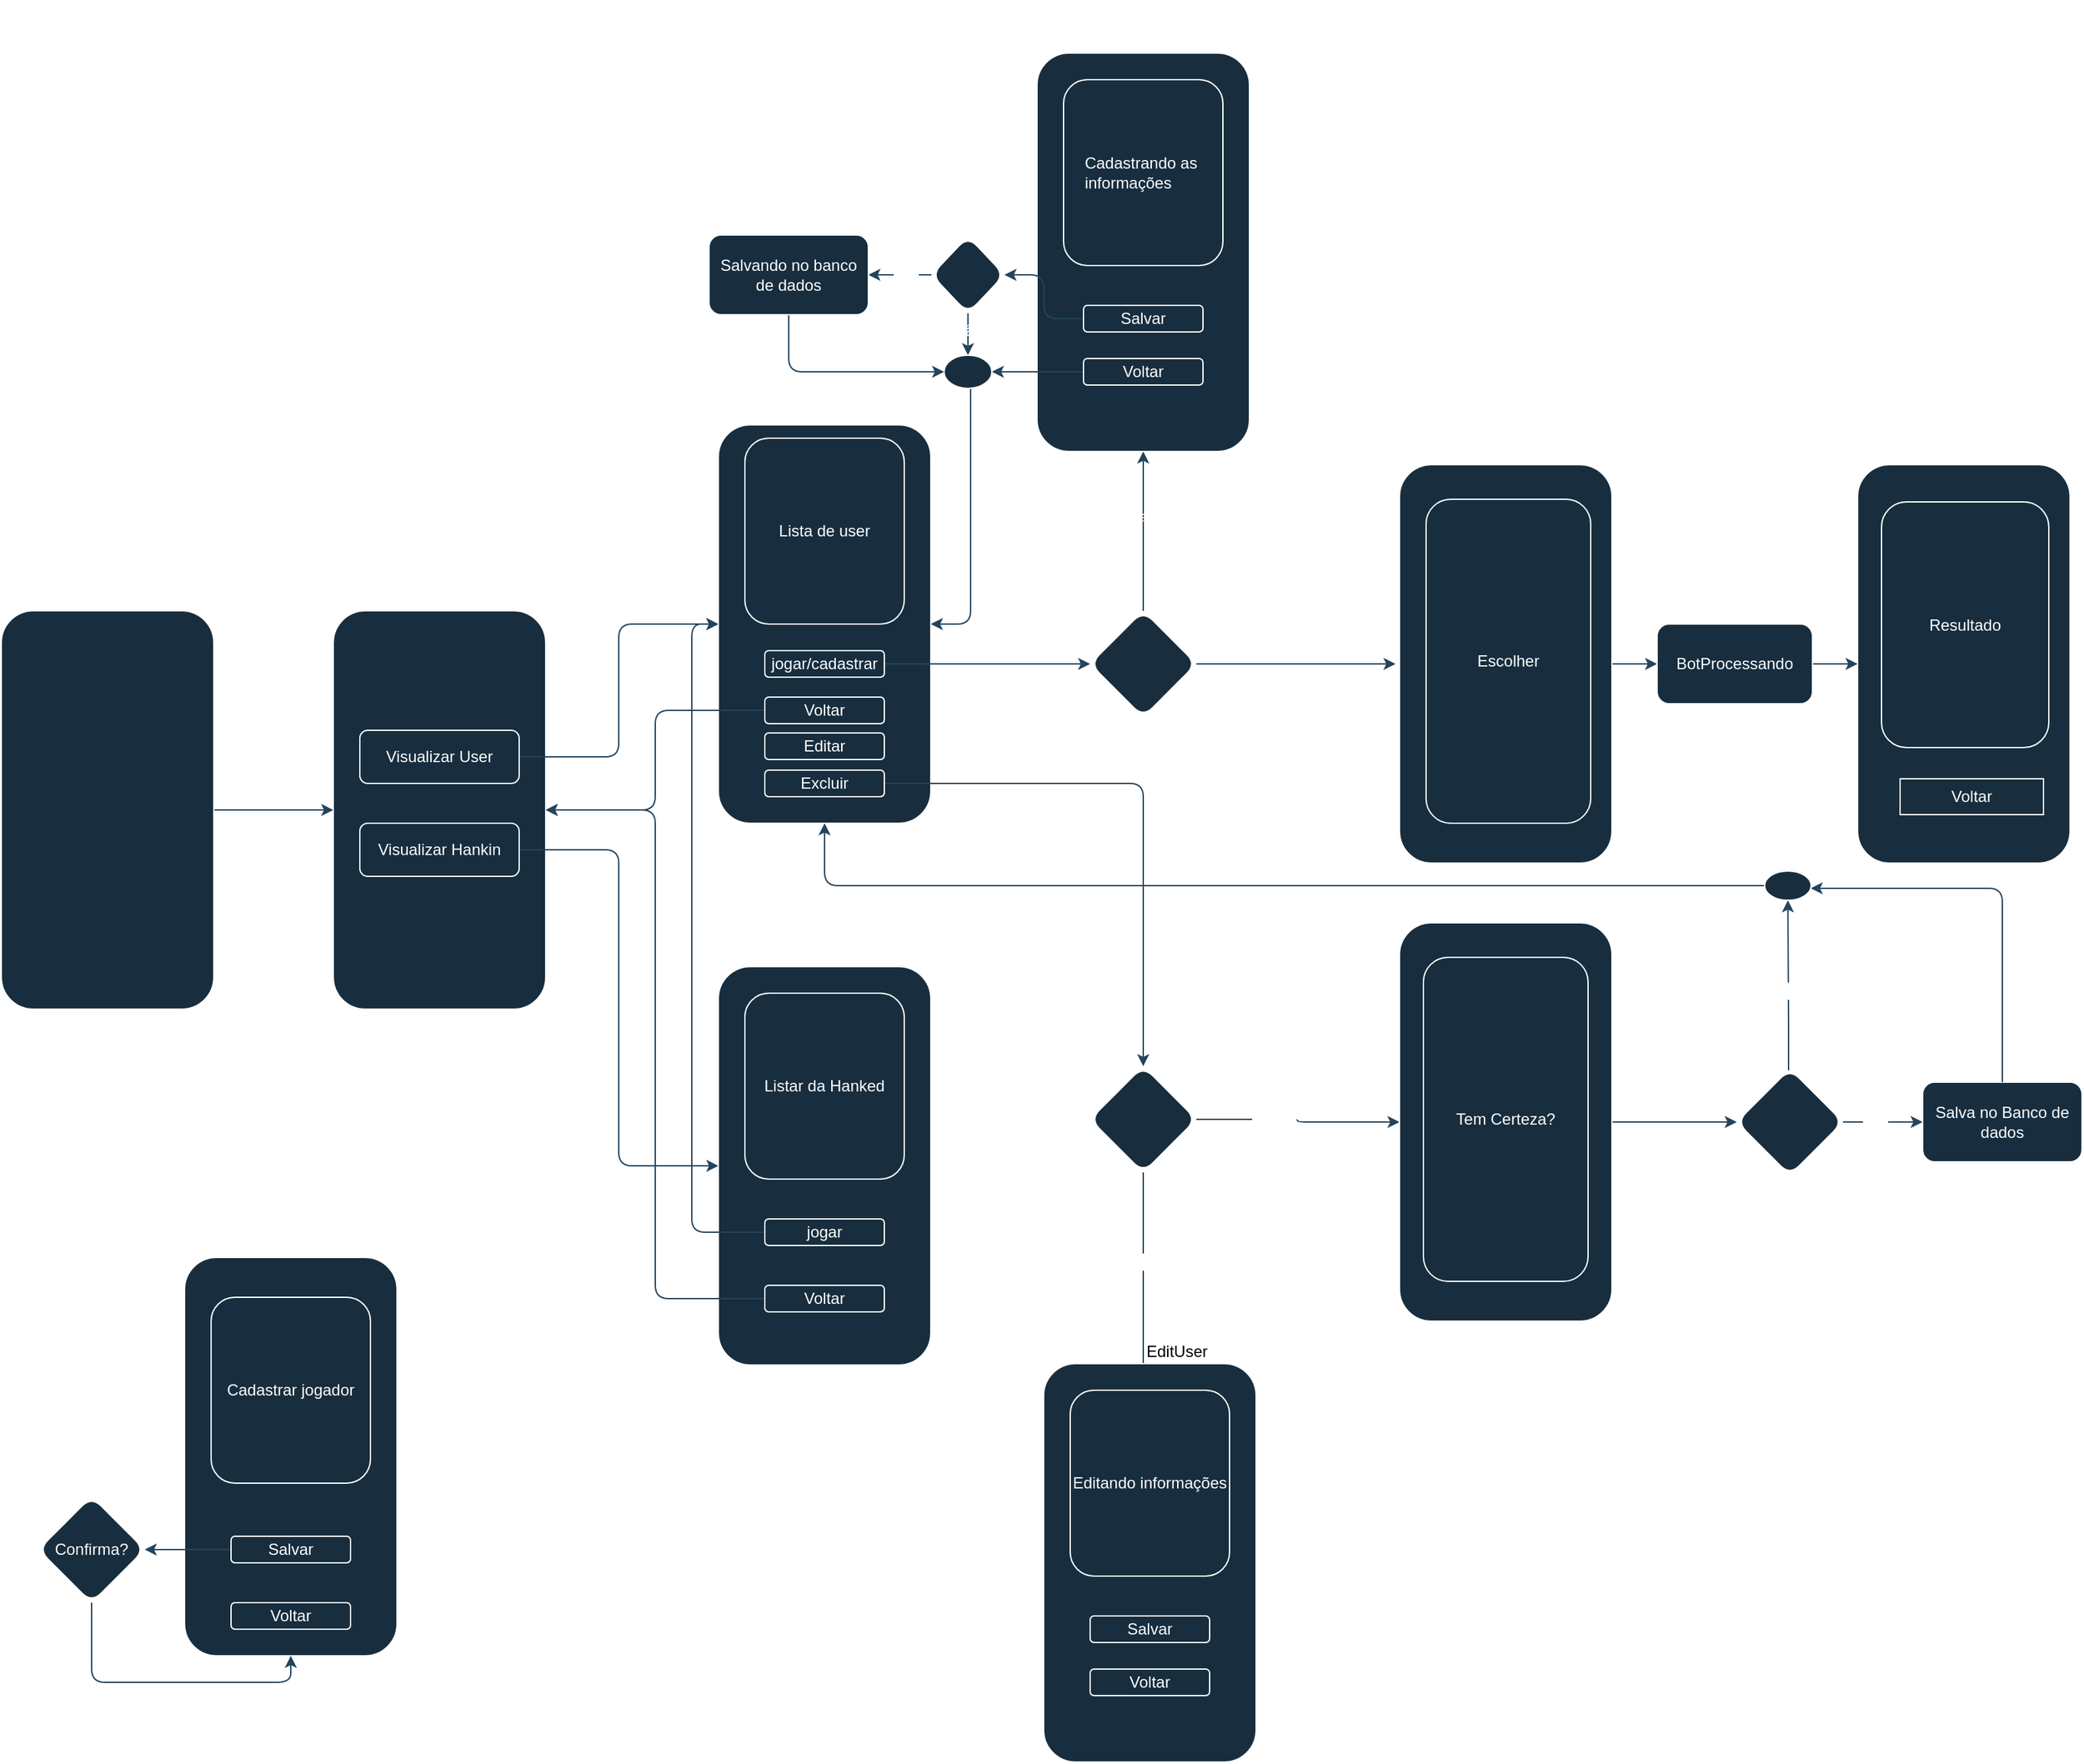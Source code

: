 <mxfile version="22.0.2" type="device">
  <diagram name="Página-1" id="pE-gsA-XEXbHHVguo__m">
    <mxGraphModel dx="1290" dy="1038" grid="0" gridSize="10" guides="1" tooltips="1" connect="1" arrows="1" fold="1" page="0" pageScale="1" pageWidth="827" pageHeight="1169" background="none" math="0" shadow="0">
      <root>
        <mxCell id="0" />
        <mxCell id="1" parent="0" />
        <mxCell id="Y36DnIDOWB6VRvX6I0Yk-6" style="edgeStyle=orthogonalEdgeStyle;rounded=1;orthogonalLoop=1;jettySize=auto;html=1;entryX=0.5;entryY=1;entryDx=0;entryDy=0;labelBackgroundColor=none;strokeColor=#23445D;fontColor=default;" parent="1" source="Y36DnIDOWB6VRvX6I0Yk-1" target="Y36DnIDOWB6VRvX6I0Yk-5" edge="1">
          <mxGeometry relative="1" as="geometry" />
        </mxCell>
        <mxCell id="Y36DnIDOWB6VRvX6I0Yk-1" value="" style="rounded=1;whiteSpace=wrap;html=1;rotation=90;labelBackgroundColor=none;fillColor=#182E3E;strokeColor=#FFFFFF;fontColor=#FFFFFF;" parent="1" vertex="1">
          <mxGeometry x="-20" y="360" width="300" height="160" as="geometry" />
        </mxCell>
        <mxCell id="Y36DnIDOWB6VRvX6I0Yk-4" value="Tela splash" style="text;html=1;strokeColor=none;fillColor=none;align=center;verticalAlign=middle;whiteSpace=wrap;rounded=1;labelBackgroundColor=none;fontColor=#FFFFFF;" parent="1" vertex="1">
          <mxGeometry x="100" y="250" width="60" height="30" as="geometry" />
        </mxCell>
        <mxCell id="Y36DnIDOWB6VRvX6I0Yk-5" value="" style="rounded=1;whiteSpace=wrap;html=1;rotation=90;labelBackgroundColor=none;fillColor=#182E3E;strokeColor=#FFFFFF;fontColor=#FFFFFF;" parent="1" vertex="1">
          <mxGeometry x="230" y="360" width="300" height="160" as="geometry" />
        </mxCell>
        <mxCell id="Y36DnIDOWB6VRvX6I0Yk-10" style="edgeStyle=orthogonalEdgeStyle;rounded=1;orthogonalLoop=1;jettySize=auto;html=1;entryX=0.5;entryY=1;entryDx=0;entryDy=0;labelBackgroundColor=none;strokeColor=#23445D;fontColor=default;" parent="1" source="Y36DnIDOWB6VRvX6I0Yk-7" target="Y36DnIDOWB6VRvX6I0Yk-9" edge="1">
          <mxGeometry relative="1" as="geometry" />
        </mxCell>
        <mxCell id="Y36DnIDOWB6VRvX6I0Yk-7" value="&lt;div style=&quot;text-align: justify;&quot;&gt;&lt;span style=&quot;background-color: initial;&quot;&gt;Visualizar User&lt;/span&gt;&lt;/div&gt;" style="rounded=1;whiteSpace=wrap;html=1;labelBackgroundColor=none;fillColor=#182E3E;strokeColor=#FFFFFF;fontColor=#FFFFFF;" parent="1" vertex="1">
          <mxGeometry x="320" y="380" width="120" height="40" as="geometry" />
        </mxCell>
        <mxCell id="Y36DnIDOWB6VRvX6I0Yk-17" style="edgeStyle=orthogonalEdgeStyle;rounded=1;orthogonalLoop=1;jettySize=auto;html=1;entryX=0.5;entryY=1;entryDx=0;entryDy=0;labelBackgroundColor=none;strokeColor=#23445D;fontColor=default;" parent="1" source="Y36DnIDOWB6VRvX6I0Yk-8" target="Y36DnIDOWB6VRvX6I0Yk-16" edge="1">
          <mxGeometry relative="1" as="geometry" />
        </mxCell>
        <mxCell id="Y36DnIDOWB6VRvX6I0Yk-8" value="Visualizar Hankin" style="rounded=1;whiteSpace=wrap;html=1;labelBackgroundColor=none;fillColor=#182E3E;strokeColor=#FFFFFF;fontColor=#FFFFFF;" parent="1" vertex="1">
          <mxGeometry x="320" y="450" width="120" height="40" as="geometry" />
        </mxCell>
        <mxCell id="Y36DnIDOWB6VRvX6I0Yk-9" value="" style="rounded=1;whiteSpace=wrap;html=1;rotation=90;labelBackgroundColor=none;fillColor=#182E3E;strokeColor=#FFFFFF;fontColor=#FFFFFF;" parent="1" vertex="1">
          <mxGeometry x="520" y="220" width="300" height="160" as="geometry" />
        </mxCell>
        <mxCell id="Y36DnIDOWB6VRvX6I0Yk-11" value="&lt;div style=&quot;text-align: justify;&quot;&gt;Lista de user&lt;/div&gt;" style="rounded=1;whiteSpace=wrap;html=1;labelBackgroundColor=none;fillColor=#182E3E;strokeColor=#FFFFFF;fontColor=#FFFFFF;" parent="1" vertex="1">
          <mxGeometry x="610" y="160" width="120" height="140" as="geometry" />
        </mxCell>
        <mxCell id="Y36DnIDOWB6VRvX6I0Yk-69" style="edgeStyle=orthogonalEdgeStyle;rounded=1;orthogonalLoop=1;jettySize=auto;html=1;labelBackgroundColor=none;strokeColor=#23445D;fontColor=default;" parent="1" source="Y36DnIDOWB6VRvX6I0Yk-12" edge="1">
          <mxGeometry relative="1" as="geometry">
            <mxPoint x="870" y="330" as="targetPoint" />
          </mxGeometry>
        </mxCell>
        <mxCell id="Y36DnIDOWB6VRvX6I0Yk-12" value="jogar/cadastrar" style="rounded=1;whiteSpace=wrap;html=1;labelBackgroundColor=none;fillColor=#182E3E;strokeColor=#FFFFFF;fontColor=#FFFFFF;" parent="1" vertex="1">
          <mxGeometry x="625" y="320" width="90" height="20" as="geometry" />
        </mxCell>
        <mxCell id="Y36DnIDOWB6VRvX6I0Yk-21" style="edgeStyle=orthogonalEdgeStyle;rounded=1;orthogonalLoop=1;jettySize=auto;html=1;entryX=0.5;entryY=0;entryDx=0;entryDy=0;labelBackgroundColor=none;strokeColor=#23445D;fontColor=default;" parent="1" source="Y36DnIDOWB6VRvX6I0Yk-13" target="Y36DnIDOWB6VRvX6I0Yk-5" edge="1">
          <mxGeometry relative="1" as="geometry" />
        </mxCell>
        <mxCell id="Y36DnIDOWB6VRvX6I0Yk-13" value="Voltar" style="rounded=1;whiteSpace=wrap;html=1;labelBackgroundColor=none;fillColor=#182E3E;strokeColor=#FFFFFF;fontColor=#FFFFFF;" parent="1" vertex="1">
          <mxGeometry x="625" y="355" width="90" height="20" as="geometry" />
        </mxCell>
        <mxCell id="Y36DnIDOWB6VRvX6I0Yk-14" style="edgeStyle=orthogonalEdgeStyle;rounded=1;orthogonalLoop=1;jettySize=auto;html=1;exitX=0.5;exitY=1;exitDx=0;exitDy=0;labelBackgroundColor=none;strokeColor=#23445D;fontColor=default;" parent="1" source="Y36DnIDOWB6VRvX6I0Yk-13" target="Y36DnIDOWB6VRvX6I0Yk-13" edge="1">
          <mxGeometry relative="1" as="geometry" />
        </mxCell>
        <mxCell id="Y36DnIDOWB6VRvX6I0Yk-84" style="edgeStyle=orthogonalEdgeStyle;rounded=1;orthogonalLoop=1;jettySize=auto;html=1;entryX=0.5;entryY=0;entryDx=0;entryDy=0;strokeColor=#23445D;" parent="1" source="Y36DnIDOWB6VRvX6I0Yk-15" target="Y36DnIDOWB6VRvX6I0Yk-83" edge="1">
          <mxGeometry relative="1" as="geometry" />
        </mxCell>
        <mxCell id="Y36DnIDOWB6VRvX6I0Yk-15" value="Excluir" style="rounded=1;whiteSpace=wrap;html=1;labelBackgroundColor=none;fillColor=#182E3E;strokeColor=#FFFFFF;fontColor=#FFFFFF;" parent="1" vertex="1">
          <mxGeometry x="625" y="410" width="90" height="20" as="geometry" />
        </mxCell>
        <mxCell id="Y36DnIDOWB6VRvX6I0Yk-16" value="" style="rounded=1;whiteSpace=wrap;html=1;rotation=90;labelBackgroundColor=none;fillColor=#182E3E;strokeColor=#FFFFFF;fontColor=#FFFFFF;" parent="1" vertex="1">
          <mxGeometry x="520" y="628" width="300" height="160" as="geometry" />
        </mxCell>
        <mxCell id="Y36DnIDOWB6VRvX6I0Yk-18" value="&lt;div style=&quot;text-align: justify;&quot;&gt;Listar da Hanked&lt;/div&gt;" style="rounded=1;whiteSpace=wrap;html=1;labelBackgroundColor=none;fillColor=#182E3E;strokeColor=#FFFFFF;fontColor=#FFFFFF;" parent="1" vertex="1">
          <mxGeometry x="610" y="578" width="120" height="140" as="geometry" />
        </mxCell>
        <mxCell id="Y36DnIDOWB6VRvX6I0Yk-25" style="edgeStyle=orthogonalEdgeStyle;rounded=1;orthogonalLoop=1;jettySize=auto;html=1;entryX=0.5;entryY=1;entryDx=0;entryDy=0;labelBackgroundColor=none;strokeColor=#23445D;fontColor=default;" parent="1" source="Y36DnIDOWB6VRvX6I0Yk-19" target="Y36DnIDOWB6VRvX6I0Yk-9" edge="1">
          <mxGeometry relative="1" as="geometry">
            <Array as="points">
              <mxPoint x="570" y="758" />
              <mxPoint x="570" y="300" />
            </Array>
          </mxGeometry>
        </mxCell>
        <mxCell id="Y36DnIDOWB6VRvX6I0Yk-19" value="jogar" style="rounded=1;whiteSpace=wrap;html=1;labelBackgroundColor=none;fillColor=#182E3E;strokeColor=#FFFFFF;fontColor=#FFFFFF;" parent="1" vertex="1">
          <mxGeometry x="625" y="748" width="90" height="20" as="geometry" />
        </mxCell>
        <mxCell id="Y36DnIDOWB6VRvX6I0Yk-22" style="edgeStyle=orthogonalEdgeStyle;rounded=1;orthogonalLoop=1;jettySize=auto;html=1;entryX=0.5;entryY=0;entryDx=0;entryDy=0;labelBackgroundColor=none;strokeColor=#23445D;fontColor=default;" parent="1" source="Y36DnIDOWB6VRvX6I0Yk-20" target="Y36DnIDOWB6VRvX6I0Yk-5" edge="1">
          <mxGeometry relative="1" as="geometry" />
        </mxCell>
        <mxCell id="Y36DnIDOWB6VRvX6I0Yk-20" value="Voltar" style="rounded=1;whiteSpace=wrap;html=1;labelBackgroundColor=none;fillColor=#182E3E;strokeColor=#FFFFFF;fontColor=#FFFFFF;" parent="1" vertex="1">
          <mxGeometry x="625" y="798" width="90" height="20" as="geometry" />
        </mxCell>
        <mxCell id="Y36DnIDOWB6VRvX6I0Yk-24" value="" style="rounded=1;whiteSpace=wrap;html=1;rotation=90;labelBackgroundColor=none;fillColor=#182E3E;strokeColor=#FFFFFF;fontColor=#FFFFFF;" parent="1" vertex="1">
          <mxGeometry x="760" y="-60" width="300" height="160" as="geometry" />
        </mxCell>
        <mxCell id="Y36DnIDOWB6VRvX6I0Yk-27" value="&lt;div style=&quot;text-align: justify;&quot;&gt;Cadastrando as&amp;nbsp;&lt;/div&gt;&lt;div style=&quot;text-align: justify;&quot;&gt;informações&lt;/div&gt;" style="rounded=1;whiteSpace=wrap;html=1;labelBackgroundColor=none;fillColor=#182E3E;strokeColor=#FFFFFF;fontColor=#FFFFFF;" parent="1" vertex="1">
          <mxGeometry x="850" y="-110" width="120" height="140" as="geometry" />
        </mxCell>
        <mxCell id="Y36DnIDOWB6VRvX6I0Yk-111" style="edgeStyle=orthogonalEdgeStyle;rounded=1;orthogonalLoop=1;jettySize=auto;html=1;entryX=1;entryY=0.5;entryDx=0;entryDy=0;strokeColor=#23445D;" parent="1" source="Y36DnIDOWB6VRvX6I0Yk-28" target="Y36DnIDOWB6VRvX6I0Yk-110" edge="1">
          <mxGeometry relative="1" as="geometry" />
        </mxCell>
        <mxCell id="Y36DnIDOWB6VRvX6I0Yk-28" value="Voltar" style="rounded=1;whiteSpace=wrap;html=1;labelBackgroundColor=none;fillColor=#182E3E;strokeColor=#FFFFFF;fontColor=#FFFFFF;" parent="1" vertex="1">
          <mxGeometry x="865" y="100" width="90" height="20" as="geometry" />
        </mxCell>
        <mxCell id="Y36DnIDOWB6VRvX6I0Yk-113" style="edgeStyle=orthogonalEdgeStyle;rounded=1;orthogonalLoop=1;jettySize=auto;html=1;entryX=1;entryY=0.5;entryDx=0;entryDy=0;strokeColor=#23445D;" parent="1" source="Y36DnIDOWB6VRvX6I0Yk-29" target="Y36DnIDOWB6VRvX6I0Yk-109" edge="1">
          <mxGeometry relative="1" as="geometry" />
        </mxCell>
        <mxCell id="Y36DnIDOWB6VRvX6I0Yk-29" value="Salvar" style="rounded=1;whiteSpace=wrap;html=1;labelBackgroundColor=none;fillColor=#182E3E;strokeColor=#FFFFFF;fontColor=#FFFFFF;" parent="1" vertex="1">
          <mxGeometry x="865" y="60" width="90" height="20" as="geometry" />
        </mxCell>
        <mxCell id="Y36DnIDOWB6VRvX6I0Yk-40" value="" style="rounded=1;whiteSpace=wrap;html=1;rotation=90;labelBackgroundColor=none;fillColor=#182E3E;strokeColor=#FFFFFF;fontColor=#FFFFFF;" parent="1" vertex="1">
          <mxGeometry x="118" y="847" width="300" height="160" as="geometry" />
        </mxCell>
        <mxCell id="Y36DnIDOWB6VRvX6I0Yk-42" value="&lt;div style=&quot;text-align: justify;&quot;&gt;Cadastrar jogador&lt;/div&gt;" style="rounded=1;whiteSpace=wrap;html=1;labelBackgroundColor=none;fillColor=#182E3E;strokeColor=#FFFFFF;fontColor=#FFFFFF;" parent="1" vertex="1">
          <mxGeometry x="208" y="807" width="120" height="140" as="geometry" />
        </mxCell>
        <mxCell id="Y36DnIDOWB6VRvX6I0Yk-51" style="edgeStyle=orthogonalEdgeStyle;rounded=1;orthogonalLoop=1;jettySize=auto;html=1;entryX=1;entryY=0.5;entryDx=0;entryDy=0;labelBackgroundColor=none;strokeColor=#23445D;fontColor=default;" parent="1" source="Y36DnIDOWB6VRvX6I0Yk-43" target="Y36DnIDOWB6VRvX6I0Yk-49" edge="1">
          <mxGeometry relative="1" as="geometry" />
        </mxCell>
        <mxCell id="Y36DnIDOWB6VRvX6I0Yk-43" value="Salvar" style="rounded=1;whiteSpace=wrap;html=1;labelBackgroundColor=none;fillColor=#182E3E;strokeColor=#FFFFFF;fontColor=#FFFFFF;" parent="1" vertex="1">
          <mxGeometry x="223" y="987" width="90" height="20" as="geometry" />
        </mxCell>
        <mxCell id="Y36DnIDOWB6VRvX6I0Yk-44" value="Voltar" style="rounded=1;whiteSpace=wrap;html=1;labelBackgroundColor=none;fillColor=#182E3E;strokeColor=#FFFFFF;fontColor=#FFFFFF;" parent="1" vertex="1">
          <mxGeometry x="223" y="1037" width="90" height="20" as="geometry" />
        </mxCell>
        <mxCell id="Y36DnIDOWB6VRvX6I0Yk-54" style="edgeStyle=orthogonalEdgeStyle;rounded=1;orthogonalLoop=1;jettySize=auto;html=1;entryX=1;entryY=0.5;entryDx=0;entryDy=0;labelBackgroundColor=none;strokeColor=#23445D;fontColor=default;" parent="1" source="Y36DnIDOWB6VRvX6I0Yk-49" target="Y36DnIDOWB6VRvX6I0Yk-40" edge="1">
          <mxGeometry relative="1" as="geometry">
            <Array as="points">
              <mxPoint x="118" y="1097" />
              <mxPoint x="268" y="1097" />
            </Array>
          </mxGeometry>
        </mxCell>
        <mxCell id="Y36DnIDOWB6VRvX6I0Yk-49" value="Confirma?" style="rhombus;whiteSpace=wrap;html=1;labelBackgroundColor=none;fillColor=#182E3E;strokeColor=#FFFFFF;fontColor=#FFFFFF;rounded=1;" parent="1" vertex="1">
          <mxGeometry x="78" y="957" width="80" height="80" as="geometry" />
        </mxCell>
        <mxCell id="Y36DnIDOWB6VRvX6I0Yk-63" value="MenuOne" style="text;html=1;strokeColor=none;fillColor=none;align=center;verticalAlign=middle;whiteSpace=wrap;rounded=1;labelBackgroundColor=none;fontColor=#FFFFFF;" parent="1" vertex="1">
          <mxGeometry x="354" y="250" width="60" height="30" as="geometry" />
        </mxCell>
        <mxCell id="Y36DnIDOWB6VRvX6I0Yk-64" value="ListUserAltDel" style="text;html=1;strokeColor=none;fillColor=none;align=center;verticalAlign=middle;whiteSpace=wrap;rounded=1;labelBackgroundColor=none;fontColor=#FFFFFF;" parent="1" vertex="1">
          <mxGeometry x="646" y="120" width="60" height="30" as="geometry" />
        </mxCell>
        <mxCell id="Y36DnIDOWB6VRvX6I0Yk-65" value="ListHank" style="text;html=1;strokeColor=none;fillColor=none;align=center;verticalAlign=middle;whiteSpace=wrap;rounded=1;labelBackgroundColor=none;fontColor=#FFFFFF;" parent="1" vertex="1">
          <mxGeometry x="646" y="524" width="60" height="30" as="geometry" />
        </mxCell>
        <mxCell id="Y36DnIDOWB6VRvX6I0Yk-67" value="CadastrarUser" style="text;html=1;strokeColor=none;fillColor=none;align=center;verticalAlign=middle;whiteSpace=wrap;rounded=1;labelBackgroundColor=none;fontColor=#FFFFFF;" parent="1" vertex="1">
          <mxGeometry x="248" y="1107" width="60" height="30" as="geometry" />
        </mxCell>
        <mxCell id="Y36DnIDOWB6VRvX6I0Yk-68" value="Editaruser" style="text;html=1;strokeColor=none;fillColor=none;align=center;verticalAlign=middle;whiteSpace=wrap;rounded=1;labelBackgroundColor=none;fontColor=#FFFFFF;" parent="1" vertex="1">
          <mxGeometry x="880" y="-170" width="60" height="30" as="geometry" />
        </mxCell>
        <mxCell id="Y36DnIDOWB6VRvX6I0Yk-71" style="edgeStyle=orthogonalEdgeStyle;rounded=1;orthogonalLoop=1;jettySize=auto;html=1;labelBackgroundColor=none;strokeColor=#23445D;fontColor=default;" parent="1" source="Y36DnIDOWB6VRvX6I0Yk-70" edge="1">
          <mxGeometry relative="1" as="geometry">
            <mxPoint x="910" y="170" as="targetPoint" />
          </mxGeometry>
        </mxCell>
        <mxCell id="Y36DnIDOWB6VRvX6I0Yk-74" value="Cadastrar&lt;br&gt;" style="edgeLabel;html=1;align=center;verticalAlign=middle;resizable=0;points=[];labelBackgroundColor=none;fontColor=#FFFFFF;rounded=1;" parent="Y36DnIDOWB6VRvX6I0Yk-71" vertex="1" connectable="0">
          <mxGeometry x="0.186" y="1" relative="1" as="geometry">
            <mxPoint as="offset" />
          </mxGeometry>
        </mxCell>
        <mxCell id="Y36DnIDOWB6VRvX6I0Yk-72" style="edgeStyle=orthogonalEdgeStyle;rounded=1;orthogonalLoop=1;jettySize=auto;html=1;labelBackgroundColor=none;strokeColor=#23445D;fontColor=default;" parent="1" source="Y36DnIDOWB6VRvX6I0Yk-70" edge="1">
          <mxGeometry relative="1" as="geometry">
            <mxPoint x="1100" y="330" as="targetPoint" />
          </mxGeometry>
        </mxCell>
        <mxCell id="Y36DnIDOWB6VRvX6I0Yk-70" value="" style="rhombus;whiteSpace=wrap;html=1;labelBackgroundColor=none;fillColor=#182E3E;strokeColor=#FFFFFF;fontColor=#FFFFFF;rounded=1;" parent="1" vertex="1">
          <mxGeometry x="870" y="290" width="80" height="80" as="geometry" />
        </mxCell>
        <mxCell id="Y36DnIDOWB6VRvX6I0Yk-73" value="Jogar" style="text;html=1;align=center;verticalAlign=middle;resizable=0;points=[];autosize=1;strokeColor=none;fillColor=none;labelBackgroundColor=none;fontColor=#FFFFFF;rounded=1;" parent="1" vertex="1">
          <mxGeometry x="1015" y="328" width="50" height="30" as="geometry" />
        </mxCell>
        <mxCell id="Y36DnIDOWB6VRvX6I0Yk-80" style="edgeStyle=orthogonalEdgeStyle;rounded=1;orthogonalLoop=1;jettySize=auto;html=1;entryX=0;entryY=0.5;entryDx=0;entryDy=0;strokeColor=#23445D;" parent="1" source="Y36DnIDOWB6VRvX6I0Yk-75" target="Y36DnIDOWB6VRvX6I0Yk-79" edge="1">
          <mxGeometry relative="1" as="geometry" />
        </mxCell>
        <mxCell id="Y36DnIDOWB6VRvX6I0Yk-75" value="" style="rounded=1;whiteSpace=wrap;html=1;rotation=90;labelBackgroundColor=none;fillColor=#182E3E;strokeColor=#FFFFFF;fontColor=#FFFFFF;" parent="1" vertex="1">
          <mxGeometry x="1033" y="250" width="300" height="160" as="geometry" />
        </mxCell>
        <mxCell id="Y36DnIDOWB6VRvX6I0Yk-76" value="&lt;div style=&quot;text-align: justify;&quot;&gt;Escolher&lt;/div&gt;" style="rounded=1;whiteSpace=wrap;html=1;labelBackgroundColor=none;fillColor=#182E3E;strokeColor=#FFFFFF;fontColor=#FFFFFF;" parent="1" vertex="1">
          <mxGeometry x="1123" y="206" width="124" height="244" as="geometry" />
        </mxCell>
        <mxCell id="Y36DnIDOWB6VRvX6I0Yk-77" value="" style="rounded=1;whiteSpace=wrap;html=1;rotation=90;labelBackgroundColor=none;fillColor=#182E3E;strokeColor=#FFFFFF;fontColor=#FFFFFF;" parent="1" vertex="1">
          <mxGeometry x="1378" y="250" width="300" height="160" as="geometry" />
        </mxCell>
        <mxCell id="Y36DnIDOWB6VRvX6I0Yk-78" value="&lt;div style=&quot;text-align: justify;&quot;&gt;Resultado&lt;/div&gt;" style="rounded=1;whiteSpace=wrap;html=1;labelBackgroundColor=none;fillColor=#182E3E;strokeColor=#FFFFFF;fontColor=#FFFFFF;" parent="1" vertex="1">
          <mxGeometry x="1466" y="208" width="126" height="185" as="geometry" />
        </mxCell>
        <mxCell id="Y36DnIDOWB6VRvX6I0Yk-81" style="edgeStyle=orthogonalEdgeStyle;rounded=1;orthogonalLoop=1;jettySize=auto;html=1;strokeColor=#23445D;" parent="1" source="Y36DnIDOWB6VRvX6I0Yk-79" target="Y36DnIDOWB6VRvX6I0Yk-77" edge="1">
          <mxGeometry relative="1" as="geometry" />
        </mxCell>
        <mxCell id="Y36DnIDOWB6VRvX6I0Yk-79" value="BotProcessando" style="rounded=1;whiteSpace=wrap;html=1;strokeColor=#FFFFFF;fontColor=#FFFFFF;fillColor=#182E3E;" parent="1" vertex="1">
          <mxGeometry x="1297" y="300" width="117" height="60" as="geometry" />
        </mxCell>
        <mxCell id="Y36DnIDOWB6VRvX6I0Yk-82" value="Voltar" style="rounded=0;whiteSpace=wrap;html=1;strokeColor=#FFFFFF;fontColor=#FFFFFF;fillColor=#182E3E;" parent="1" vertex="1">
          <mxGeometry x="1480" y="416.5" width="108" height="27" as="geometry" />
        </mxCell>
        <mxCell id="Y36DnIDOWB6VRvX6I0Yk-85" style="edgeStyle=orthogonalEdgeStyle;rounded=1;orthogonalLoop=1;jettySize=auto;html=1;strokeColor=#23445D;entryX=0.5;entryY=1;entryDx=0;entryDy=0;" parent="1" source="Y36DnIDOWB6VRvX6I0Yk-83" target="Y36DnIDOWB6VRvX6I0Yk-90" edge="1">
          <mxGeometry relative="1" as="geometry">
            <mxPoint x="1161.0" y="673" as="targetPoint" />
          </mxGeometry>
        </mxCell>
        <mxCell id="Y36DnIDOWB6VRvX6I0Yk-86" value="Excluir" style="edgeLabel;html=1;align=center;verticalAlign=middle;resizable=0;points=[];fontColor=#FFFFFF;" parent="Y36DnIDOWB6VRvX6I0Yk-85" vertex="1" connectable="0">
          <mxGeometry x="0.17" relative="1" as="geometry">
            <mxPoint x="-31" y="2" as="offset" />
          </mxGeometry>
        </mxCell>
        <mxCell id="Y36DnIDOWB6VRvX6I0Yk-87" style="edgeStyle=orthogonalEdgeStyle;rounded=1;orthogonalLoop=1;jettySize=auto;html=1;strokeColor=#23445D;" parent="1" source="Y36DnIDOWB6VRvX6I0Yk-83" edge="1">
          <mxGeometry relative="1" as="geometry">
            <mxPoint x="910" y="867.25" as="targetPoint" />
          </mxGeometry>
        </mxCell>
        <mxCell id="Y36DnIDOWB6VRvX6I0Yk-88" value="Editar" style="edgeLabel;html=1;align=center;verticalAlign=middle;resizable=0;points=[];fontColor=#FFFFFF;" parent="Y36DnIDOWB6VRvX6I0Yk-87" vertex="1" connectable="0">
          <mxGeometry x="-0.102" y="4" relative="1" as="geometry">
            <mxPoint x="-4" y="-3" as="offset" />
          </mxGeometry>
        </mxCell>
        <mxCell id="Y36DnIDOWB6VRvX6I0Yk-83" value="" style="rhombus;whiteSpace=wrap;html=1;labelBackgroundColor=none;fillColor=#182E3E;strokeColor=#FFFFFF;fontColor=#FFFFFF;rounded=1;" parent="1" vertex="1">
          <mxGeometry x="870" y="633" width="80" height="80" as="geometry" />
        </mxCell>
        <mxCell id="Y36DnIDOWB6VRvX6I0Yk-94" style="edgeStyle=orthogonalEdgeStyle;rounded=1;orthogonalLoop=1;jettySize=auto;html=1;entryX=0;entryY=0.5;entryDx=0;entryDy=0;strokeColor=#23445D;" parent="1" source="Y36DnIDOWB6VRvX6I0Yk-90" target="Y36DnIDOWB6VRvX6I0Yk-93" edge="1">
          <mxGeometry relative="1" as="geometry" />
        </mxCell>
        <mxCell id="Y36DnIDOWB6VRvX6I0Yk-90" value="" style="rounded=1;whiteSpace=wrap;html=1;rotation=90;labelBackgroundColor=none;fillColor=#182E3E;strokeColor=#FFFFFF;fontColor=#FFFFFF;" parent="1" vertex="1">
          <mxGeometry x="1033" y="595" width="300" height="160" as="geometry" />
        </mxCell>
        <mxCell id="Y36DnIDOWB6VRvX6I0Yk-91" value="&lt;div style=&quot;text-align: justify;&quot;&gt;Tem Certeza?&lt;/div&gt;" style="rounded=1;whiteSpace=wrap;html=1;labelBackgroundColor=none;fillColor=#182E3E;strokeColor=#FFFFFF;fontColor=#FFFFFF;" parent="1" vertex="1">
          <mxGeometry x="1121" y="551" width="124" height="244" as="geometry" />
        </mxCell>
        <mxCell id="Y36DnIDOWB6VRvX6I0Yk-96" value="" style="edgeStyle=orthogonalEdgeStyle;rounded=1;orthogonalLoop=1;jettySize=auto;html=1;strokeColor=#23445D;" parent="1" source="Y36DnIDOWB6VRvX6I0Yk-93" target="Y36DnIDOWB6VRvX6I0Yk-95" edge="1">
          <mxGeometry relative="1" as="geometry" />
        </mxCell>
        <mxCell id="Y36DnIDOWB6VRvX6I0Yk-97" value="SIM" style="edgeLabel;html=1;align=center;verticalAlign=middle;resizable=0;points=[];fontColor=#FFFFFF;" parent="Y36DnIDOWB6VRvX6I0Yk-96" vertex="1" connectable="0">
          <mxGeometry x="-0.2" y="-3" relative="1" as="geometry">
            <mxPoint as="offset" />
          </mxGeometry>
        </mxCell>
        <mxCell id="Y36DnIDOWB6VRvX6I0Yk-106" style="edgeStyle=orthogonalEdgeStyle;rounded=1;orthogonalLoop=1;jettySize=auto;html=1;entryX=0.5;entryY=1;entryDx=0;entryDy=0;strokeColor=#23445D;" parent="1" source="Y36DnIDOWB6VRvX6I0Yk-93" target="Y36DnIDOWB6VRvX6I0Yk-104" edge="1">
          <mxGeometry relative="1" as="geometry">
            <Array as="points">
              <mxPoint x="1396" y="599" />
              <mxPoint x="1396" y="599" />
            </Array>
          </mxGeometry>
        </mxCell>
        <mxCell id="Y36DnIDOWB6VRvX6I0Yk-108" value="Não" style="edgeLabel;html=1;align=center;verticalAlign=middle;resizable=0;points=[];fontColor=#FFFFFF;" parent="Y36DnIDOWB6VRvX6I0Yk-106" vertex="1" connectable="0">
          <mxGeometry x="-0.047" relative="1" as="geometry">
            <mxPoint as="offset" />
          </mxGeometry>
        </mxCell>
        <mxCell id="Y36DnIDOWB6VRvX6I0Yk-93" value="" style="rhombus;whiteSpace=wrap;html=1;labelBackgroundColor=none;fillColor=#182E3E;strokeColor=#FFFFFF;fontColor=#FFFFFF;rounded=1;" parent="1" vertex="1">
          <mxGeometry x="1357" y="635" width="80" height="80" as="geometry" />
        </mxCell>
        <mxCell id="Y36DnIDOWB6VRvX6I0Yk-95" value="Salva no Banco de dados" style="whiteSpace=wrap;html=1;fillColor=#182E3E;strokeColor=#FFFFFF;fontColor=#FFFFFF;labelBackgroundColor=none;rounded=1;" parent="1" vertex="1">
          <mxGeometry x="1497" y="645" width="120" height="60" as="geometry" />
        </mxCell>
        <mxCell id="Y36DnIDOWB6VRvX6I0Yk-105" value="" style="edgeStyle=orthogonalEdgeStyle;rounded=1;orthogonalLoop=1;jettySize=auto;html=1;strokeColor=#23445D;" parent="1" source="Y36DnIDOWB6VRvX6I0Yk-95" target="Y36DnIDOWB6VRvX6I0Yk-104" edge="1">
          <mxGeometry relative="1" as="geometry">
            <mxPoint x="1180" y="499" as="targetPoint" />
            <mxPoint x="1557" y="645" as="sourcePoint" />
            <Array as="points">
              <mxPoint x="1557" y="499" />
            </Array>
          </mxGeometry>
        </mxCell>
        <mxCell id="Y36DnIDOWB6VRvX6I0Yk-107" style="edgeStyle=orthogonalEdgeStyle;rounded=1;orthogonalLoop=1;jettySize=auto;html=1;entryX=1;entryY=0.5;entryDx=0;entryDy=0;strokeColor=#23445D;" parent="1" source="Y36DnIDOWB6VRvX6I0Yk-104" target="Y36DnIDOWB6VRvX6I0Yk-9" edge="1">
          <mxGeometry relative="1" as="geometry" />
        </mxCell>
        <mxCell id="Y36DnIDOWB6VRvX6I0Yk-104" value="" style="ellipse;whiteSpace=wrap;html=1;rounded=1;strokeColor=#FFFFFF;fontColor=#FFFFFF;fillColor=#182E3E;" parent="1" vertex="1">
          <mxGeometry x="1378" y="486" width="35" height="22" as="geometry" />
        </mxCell>
        <mxCell id="Y36DnIDOWB6VRvX6I0Yk-114" style="edgeStyle=orthogonalEdgeStyle;rounded=1;orthogonalLoop=1;jettySize=auto;html=1;entryX=0.5;entryY=0;entryDx=0;entryDy=0;strokeColor=#23445D;" parent="1" source="Y36DnIDOWB6VRvX6I0Yk-109" target="Y36DnIDOWB6VRvX6I0Yk-110" edge="1">
          <mxGeometry relative="1" as="geometry" />
        </mxCell>
        <mxCell id="Y36DnIDOWB6VRvX6I0Yk-117" value="" style="edgeStyle=orthogonalEdgeStyle;rounded=1;orthogonalLoop=1;jettySize=auto;html=1;strokeColor=#23445D;" parent="1" source="Y36DnIDOWB6VRvX6I0Yk-109" target="Y36DnIDOWB6VRvX6I0Yk-116" edge="1">
          <mxGeometry relative="1" as="geometry" />
        </mxCell>
        <mxCell id="Y36DnIDOWB6VRvX6I0Yk-119" value="SIm" style="edgeLabel;html=1;align=center;verticalAlign=middle;resizable=0;points=[];fontColor=#FFFFFF;" parent="Y36DnIDOWB6VRvX6I0Yk-117" vertex="1" connectable="0">
          <mxGeometry x="-0.177" y="1" relative="1" as="geometry">
            <mxPoint as="offset" />
          </mxGeometry>
        </mxCell>
        <mxCell id="Y36DnIDOWB6VRvX6I0Yk-109" value="" style="rhombus;whiteSpace=wrap;html=1;rounded=1;strokeColor=#FFFFFF;fontColor=#FFFFFF;fillColor=#182E3E;" parent="1" vertex="1">
          <mxGeometry x="750.5" y="8" width="55" height="58" as="geometry" />
        </mxCell>
        <mxCell id="Y36DnIDOWB6VRvX6I0Yk-112" style="edgeStyle=orthogonalEdgeStyle;rounded=1;orthogonalLoop=1;jettySize=auto;html=1;entryX=0.5;entryY=0;entryDx=0;entryDy=0;strokeColor=#23445D;" parent="1" source="Y36DnIDOWB6VRvX6I0Yk-110" target="Y36DnIDOWB6VRvX6I0Yk-9" edge="1">
          <mxGeometry relative="1" as="geometry">
            <Array as="points">
              <mxPoint x="780" y="300" />
            </Array>
          </mxGeometry>
        </mxCell>
        <mxCell id="Y36DnIDOWB6VRvX6I0Yk-110" value="" style="ellipse;whiteSpace=wrap;html=1;rounded=1;strokeColor=#FFFFFF;fontColor=#FFFFFF;fillColor=#182E3E;" parent="1" vertex="1">
          <mxGeometry x="760" y="97.5" width="36" height="25" as="geometry" />
        </mxCell>
        <mxCell id="Y36DnIDOWB6VRvX6I0Yk-115" value="Não&lt;br&gt;" style="text;html=1;align=center;verticalAlign=middle;resizable=0;points=[];autosize=1;strokeColor=none;fillColor=none;fontColor=#FFFFFF;" parent="1" vertex="1">
          <mxGeometry x="758" y="66" width="40" height="26" as="geometry" />
        </mxCell>
        <mxCell id="Y36DnIDOWB6VRvX6I0Yk-118" style="edgeStyle=orthogonalEdgeStyle;rounded=1;orthogonalLoop=1;jettySize=auto;html=1;entryX=0;entryY=0.5;entryDx=0;entryDy=0;strokeColor=#23445D;" parent="1" source="Y36DnIDOWB6VRvX6I0Yk-116" target="Y36DnIDOWB6VRvX6I0Yk-110" edge="1">
          <mxGeometry relative="1" as="geometry">
            <Array as="points">
              <mxPoint x="643" y="110" />
            </Array>
          </mxGeometry>
        </mxCell>
        <mxCell id="Y36DnIDOWB6VRvX6I0Yk-116" value="Salvando no banco de dados" style="whiteSpace=wrap;html=1;fillColor=#182E3E;strokeColor=#FFFFFF;fontColor=#FFFFFF;rounded=1;" parent="1" vertex="1">
          <mxGeometry x="583" y="7" width="120" height="60" as="geometry" />
        </mxCell>
        <mxCell id="Y36DnIDOWB6VRvX6I0Yk-120" value="" style="rounded=1;whiteSpace=wrap;html=1;rotation=90;labelBackgroundColor=none;fillColor=#182E3E;strokeColor=#FFFFFF;fontColor=#FFFFFF;" parent="1" vertex="1">
          <mxGeometry x="765" y="927" width="300" height="160" as="geometry" />
        </mxCell>
        <mxCell id="Y36DnIDOWB6VRvX6I0Yk-121" value="&lt;div style=&quot;text-align: justify;&quot;&gt;Editando informações&lt;/div&gt;" style="rounded=1;whiteSpace=wrap;html=1;labelBackgroundColor=none;fillColor=#182E3E;strokeColor=#FFFFFF;fontColor=#FFFFFF;" parent="1" vertex="1">
          <mxGeometry x="855" y="877" width="120" height="140" as="geometry" />
        </mxCell>
        <mxCell id="Y36DnIDOWB6VRvX6I0Yk-122" value="Voltar" style="rounded=1;whiteSpace=wrap;html=1;labelBackgroundColor=none;fillColor=#182E3E;strokeColor=#FFFFFF;fontColor=#FFFFFF;" parent="1" vertex="1">
          <mxGeometry x="870" y="1087" width="90" height="20" as="geometry" />
        </mxCell>
        <mxCell id="Y36DnIDOWB6VRvX6I0Yk-123" value="Salvar" style="rounded=1;whiteSpace=wrap;html=1;labelBackgroundColor=none;fillColor=#182E3E;strokeColor=#FFFFFF;fontColor=#FFFFFF;" parent="1" vertex="1">
          <mxGeometry x="870" y="1047" width="90" height="20" as="geometry" />
        </mxCell>
        <mxCell id="T7ETxRGtfPJaG5CP0BEz-1" value="Editar" style="rounded=1;whiteSpace=wrap;html=1;labelBackgroundColor=none;fillColor=#182E3E;strokeColor=#FFFFFF;fontColor=#FFFFFF;" parent="1" vertex="1">
          <mxGeometry x="625" y="382" width="90" height="20" as="geometry" />
        </mxCell>
        <mxCell id="T7ETxRGtfPJaG5CP0BEz-3" value="EditUser" style="text;html=1;align=center;verticalAlign=middle;resizable=0;points=[];autosize=1;strokeColor=none;fillColor=none;" parent="1" vertex="1">
          <mxGeometry x="903" y="835" width="64" height="26" as="geometry" />
        </mxCell>
      </root>
    </mxGraphModel>
  </diagram>
</mxfile>
